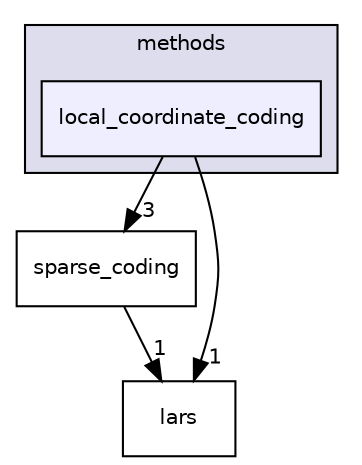 digraph "src/mlpack/methods/local_coordinate_coding" {
  compound=true
  node [ fontsize="10", fontname="Helvetica"];
  edge [ labelfontsize="10", labelfontname="Helvetica"];
  subgraph clusterdir_2217eda3f3f128182276a15ca80cc98e {
    graph [ bgcolor="#ddddee", pencolor="black", label="methods" fontname="Helvetica", fontsize="10", URL="dir_2217eda3f3f128182276a15ca80cc98e.html"]
  dir_e025bff8b80dd0d2c68befe3fb225c4d [shape=box, label="local_coordinate_coding", style="filled", fillcolor="#eeeeff", pencolor="black", URL="dir_e025bff8b80dd0d2c68befe3fb225c4d.html"];
  }
  dir_cd908bff38ffecff7035ca82eb652826 [shape=box label="sparse_coding" URL="dir_cd908bff38ffecff7035ca82eb652826.html"];
  dir_eca2487ea0982c86d2063306258b0ceb [shape=box label="lars" URL="dir_eca2487ea0982c86d2063306258b0ceb.html"];
  dir_cd908bff38ffecff7035ca82eb652826->dir_eca2487ea0982c86d2063306258b0ceb [headlabel="1", labeldistance=1.5 headhref="dir_000057_000039.html"];
  dir_e025bff8b80dd0d2c68befe3fb225c4d->dir_cd908bff38ffecff7035ca82eb652826 [headlabel="3", labeldistance=1.5 headhref="dir_000041_000057.html"];
  dir_e025bff8b80dd0d2c68befe3fb225c4d->dir_eca2487ea0982c86d2063306258b0ceb [headlabel="1", labeldistance=1.5 headhref="dir_000041_000039.html"];
}
